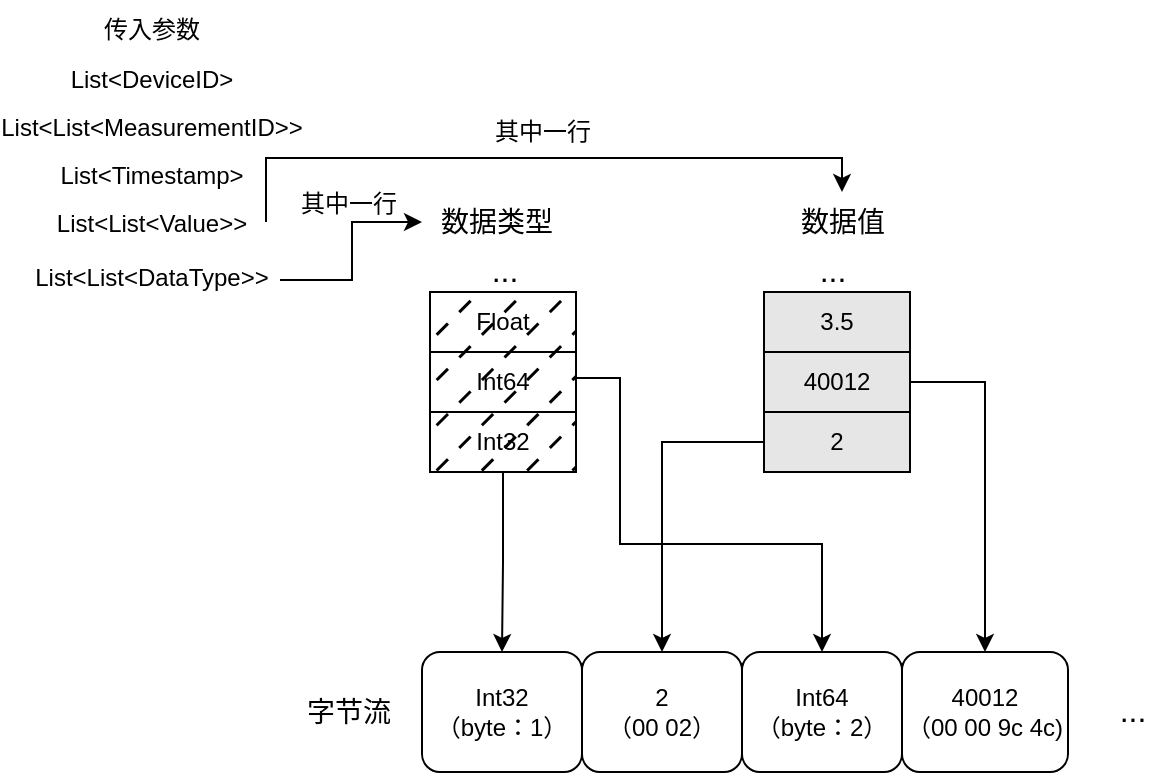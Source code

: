 <mxfile version="23.1.5" type="device">
  <diagram name="第 1 页" id="MJyA3dxcYl1krShd2FW4">
    <mxGraphModel dx="82" dy="69" grid="0" gridSize="10" guides="1" tooltips="1" connect="1" arrows="1" fold="1" page="1" pageScale="1" pageWidth="600" pageHeight="420" math="0" shadow="0">
      <root>
        <mxCell id="0" />
        <mxCell id="1" parent="0" />
        <mxCell id="iNgNMbceGPKODVHs5F1Z-4" value="&lt;font style=&quot;font-size: 14px;&quot;&gt;数据类型&lt;/font&gt;" style="text;html=1;align=center;verticalAlign=middle;resizable=0;points=[];autosize=1;strokeColor=none;fillColor=none;" parent="1" vertex="1">
          <mxGeometry x="213" y="109" width="74" height="29" as="geometry" />
        </mxCell>
        <mxCell id="iNgNMbceGPKODVHs5F1Z-5" value="&lt;font style=&quot;font-size: 14px;&quot;&gt;数据值&lt;/font&gt;" style="text;html=1;align=center;verticalAlign=middle;resizable=0;points=[];autosize=1;strokeColor=none;fillColor=none;" parent="1" vertex="1">
          <mxGeometry x="393" y="109" width="60" height="29" as="geometry" />
        </mxCell>
        <mxCell id="BeC54UquazCiQsA2f5lK-1" style="edgeStyle=orthogonalEdgeStyle;rounded=0;orthogonalLoop=1;jettySize=auto;html=1;strokeColor=#000000;" parent="1" source="iNgNMbceGPKODVHs5F1Z-6" target="iNgNMbceGPKODVHs5F1Z-15" edge="1">
          <mxGeometry relative="1" as="geometry" />
        </mxCell>
        <mxCell id="iNgNMbceGPKODVHs5F1Z-6" value="Int32" style="rounded=0;whiteSpace=wrap;html=1;fillStyle=dashed;fillColor=#000000;" parent="1" vertex="1">
          <mxGeometry x="217" y="219" width="73" height="30" as="geometry" />
        </mxCell>
        <mxCell id="BeC54UquazCiQsA2f5lK-3" style="edgeStyle=orthogonalEdgeStyle;rounded=0;orthogonalLoop=1;jettySize=auto;html=1;exitX=1;exitY=0.5;exitDx=0;exitDy=0;entryX=0.5;entryY=0;entryDx=0;entryDy=0;strokeColor=#000000;" parent="1" source="iNgNMbceGPKODVHs5F1Z-7" target="iNgNMbceGPKODVHs5F1Z-18" edge="1">
          <mxGeometry relative="1" as="geometry">
            <Array as="points">
              <mxPoint x="290" y="202" />
              <mxPoint x="312" y="202" />
              <mxPoint x="312" y="285" />
              <mxPoint x="413" y="285" />
            </Array>
          </mxGeometry>
        </mxCell>
        <mxCell id="iNgNMbceGPKODVHs5F1Z-7" value="Int64" style="rounded=0;whiteSpace=wrap;html=1;fillStyle=dashed;fillColor=#000000;" parent="1" vertex="1">
          <mxGeometry x="217" y="189" width="73" height="30" as="geometry" />
        </mxCell>
        <mxCell id="iNgNMbceGPKODVHs5F1Z-8" value="Float" style="rounded=0;whiteSpace=wrap;html=1;fillStyle=dashed;fillColor=#000000;" parent="1" vertex="1">
          <mxGeometry x="217" y="159" width="73" height="30" as="geometry" />
        </mxCell>
        <mxCell id="iNgNMbceGPKODVHs5F1Z-9" value="&lt;font style=&quot;font-size: 16px;&quot;&gt;...&lt;/font&gt;" style="text;html=1;align=center;verticalAlign=middle;resizable=0;points=[];autosize=1;" parent="1" vertex="1">
          <mxGeometry x="238" y="132" width="31" height="31" as="geometry" />
        </mxCell>
        <mxCell id="BeC54UquazCiQsA2f5lK-4" style="edgeStyle=orthogonalEdgeStyle;rounded=0;orthogonalLoop=1;jettySize=auto;html=1;strokeColor=#000000;" parent="1" source="iNgNMbceGPKODVHs5F1Z-10" target="iNgNMbceGPKODVHs5F1Z-17" edge="1">
          <mxGeometry relative="1" as="geometry" />
        </mxCell>
        <mxCell id="iNgNMbceGPKODVHs5F1Z-10" value="2" style="rounded=0;whiteSpace=wrap;html=1;fillStyle=auto;fillColor=#E6E6E6;gradientColor=none;gradientDirection=west;snapToPoint=0;fixDash=0;expand=1;editable=1;movable=1;resizable=1;rotatable=1;deletable=1;locked=0;connectable=1;" parent="1" vertex="1">
          <mxGeometry x="384" y="219" width="73" height="30" as="geometry" />
        </mxCell>
        <mxCell id="BeC54UquazCiQsA2f5lK-5" style="edgeStyle=orthogonalEdgeStyle;rounded=0;orthogonalLoop=1;jettySize=auto;html=1;entryX=0.5;entryY=0;entryDx=0;entryDy=0;exitX=1;exitY=0.5;exitDx=0;exitDy=0;strokeColor=#000000;" parent="1" source="iNgNMbceGPKODVHs5F1Z-11" target="iNgNMbceGPKODVHs5F1Z-19" edge="1">
          <mxGeometry relative="1" as="geometry" />
        </mxCell>
        <mxCell id="iNgNMbceGPKODVHs5F1Z-11" value="40012" style="rounded=0;whiteSpace=wrap;html=1;fillStyle=auto;fillColor=#E6E6E6;gradientColor=none;gradientDirection=west;snapToPoint=0;fixDash=0;expand=1;editable=1;movable=1;resizable=1;rotatable=1;deletable=1;locked=0;connectable=1;" parent="1" vertex="1">
          <mxGeometry x="384" y="189" width="73" height="30" as="geometry" />
        </mxCell>
        <mxCell id="iNgNMbceGPKODVHs5F1Z-12" value="3.5" style="rounded=0;whiteSpace=wrap;html=1;fillStyle=auto;fillColor=#E6E6E6;gradientColor=none;gradientDirection=west;snapToPoint=0;fixDash=0;expand=1;editable=1;movable=1;resizable=1;rotatable=1;deletable=1;locked=0;connectable=1;" parent="1" vertex="1">
          <mxGeometry x="384" y="159" width="73" height="30" as="geometry" />
        </mxCell>
        <mxCell id="iNgNMbceGPKODVHs5F1Z-13" value="&lt;font style=&quot;font-size: 16px;&quot;&gt;...&lt;/font&gt;" style="text;html=1;align=center;verticalAlign=middle;resizable=0;points=[];autosize=1;" parent="1" vertex="1">
          <mxGeometry x="402" y="132" width="31" height="31" as="geometry" />
        </mxCell>
        <mxCell id="iNgNMbceGPKODVHs5F1Z-15" value="Int32&lt;br&gt;（byte：1）" style="rounded=1;whiteSpace=wrap;html=1;" parent="1" vertex="1">
          <mxGeometry x="213" y="339" width="80" height="60" as="geometry" />
        </mxCell>
        <mxCell id="iNgNMbceGPKODVHs5F1Z-17" value="2&lt;br&gt;（00 02）" style="rounded=1;whiteSpace=wrap;html=1;" parent="1" vertex="1">
          <mxGeometry x="293" y="339" width="80" height="60" as="geometry" />
        </mxCell>
        <mxCell id="iNgNMbceGPKODVHs5F1Z-18" value="Int64&lt;br&gt;（byte：2）" style="rounded=1;whiteSpace=wrap;html=1;" parent="1" vertex="1">
          <mxGeometry x="373" y="339" width="80" height="60" as="geometry" />
        </mxCell>
        <mxCell id="iNgNMbceGPKODVHs5F1Z-19" value="40012&lt;br&gt;（00 00&amp;nbsp;9c 4c)" style="rounded=1;whiteSpace=wrap;html=1;" parent="1" vertex="1">
          <mxGeometry x="453" y="339" width="83" height="60" as="geometry" />
        </mxCell>
        <mxCell id="iNgNMbceGPKODVHs5F1Z-27" value="&lt;font style=&quot;font-size: 16px;&quot;&gt;...&lt;/font&gt;" style="text;html=1;align=center;verticalAlign=middle;resizable=0;points=[];autosize=1;" parent="1" vertex="1">
          <mxGeometry x="552" y="352" width="31" height="31" as="geometry" />
        </mxCell>
        <mxCell id="BeC54UquazCiQsA2f5lK-6" value="&lt;font style=&quot;font-size: 14px;&quot;&gt;字节流&lt;/font&gt;" style="text;html=1;align=center;verticalAlign=middle;resizable=0;points=[];autosize=1;strokeColor=none;fillColor=none;" parent="1" vertex="1">
          <mxGeometry x="146" y="354.5" width="60" height="29" as="geometry" />
        </mxCell>
        <mxCell id="LtBqkne1bXCgqzZ9Jyg6-5" value="List&amp;lt;Timestamp&amp;gt;" style="text;html=1;align=center;verticalAlign=middle;whiteSpace=wrap;rounded=0;" parent="1" vertex="1">
          <mxGeometry x="48" y="86" width="60" height="30" as="geometry" />
        </mxCell>
        <mxCell id="LtBqkne1bXCgqzZ9Jyg6-7" value="List&amp;lt;DeviceID&amp;gt;" style="text;html=1;align=center;verticalAlign=middle;whiteSpace=wrap;rounded=0;" parent="1" vertex="1">
          <mxGeometry x="48" y="38" width="60" height="30" as="geometry" />
        </mxCell>
        <mxCell id="LtBqkne1bXCgqzZ9Jyg6-8" value="List&amp;lt;List&amp;lt;MeasurementID&amp;gt;&amp;gt;" style="text;html=1;align=center;verticalAlign=middle;whiteSpace=wrap;rounded=0;" parent="1" vertex="1">
          <mxGeometry x="48" y="62" width="60" height="30" as="geometry" />
        </mxCell>
        <mxCell id="LtBqkne1bXCgqzZ9Jyg6-13" style="edgeStyle=orthogonalEdgeStyle;rounded=0;orthogonalLoop=1;jettySize=auto;html=1;" parent="1" target="iNgNMbceGPKODVHs5F1Z-4" edge="1">
          <mxGeometry relative="1" as="geometry">
            <mxPoint x="142" y="153" as="sourcePoint" />
            <Array as="points">
              <mxPoint x="142" y="153" />
              <mxPoint x="178" y="153" />
              <mxPoint x="178" y="124" />
            </Array>
          </mxGeometry>
        </mxCell>
        <mxCell id="LtBqkne1bXCgqzZ9Jyg6-10" value="List&amp;lt;List&amp;lt;DataType&amp;gt;&amp;gt;" style="text;html=1;align=center;verticalAlign=middle;whiteSpace=wrap;rounded=0;" parent="1" vertex="1">
          <mxGeometry x="48" y="137" width="60" height="30" as="geometry" />
        </mxCell>
        <mxCell id="LtBqkne1bXCgqzZ9Jyg6-14" style="edgeStyle=orthogonalEdgeStyle;rounded=0;orthogonalLoop=1;jettySize=auto;html=1;" parent="1" target="iNgNMbceGPKODVHs5F1Z-5" edge="1">
          <mxGeometry relative="1" as="geometry">
            <mxPoint x="135" y="124" as="sourcePoint" />
            <Array as="points">
              <mxPoint x="135" y="92" />
              <mxPoint x="423" y="92" />
            </Array>
          </mxGeometry>
        </mxCell>
        <mxCell id="LtBqkne1bXCgqzZ9Jyg6-11" value="List&amp;lt;List&amp;lt;Value&amp;gt;&amp;gt;" style="text;html=1;align=center;verticalAlign=middle;whiteSpace=wrap;rounded=0;" parent="1" vertex="1">
          <mxGeometry x="48" y="110" width="60" height="30" as="geometry" />
        </mxCell>
        <mxCell id="LtBqkne1bXCgqzZ9Jyg6-12" value="传入参数" style="text;html=1;align=center;verticalAlign=middle;whiteSpace=wrap;rounded=0;" parent="1" vertex="1">
          <mxGeometry x="48" y="13" width="60" height="30" as="geometry" />
        </mxCell>
        <mxCell id="LtBqkne1bXCgqzZ9Jyg6-15" value="其中一行" style="text;html=1;align=center;verticalAlign=middle;resizable=0;points=[];autosize=1;strokeColor=none;fillColor=none;" parent="1" vertex="1">
          <mxGeometry x="240" y="66" width="66" height="26" as="geometry" />
        </mxCell>
        <mxCell id="LtBqkne1bXCgqzZ9Jyg6-16" value="其中一行" style="text;html=1;align=center;verticalAlign=middle;resizable=0;points=[];autosize=1;strokeColor=none;fillColor=none;" parent="1" vertex="1">
          <mxGeometry x="143" y="102" width="66" height="26" as="geometry" />
        </mxCell>
      </root>
    </mxGraphModel>
  </diagram>
</mxfile>
